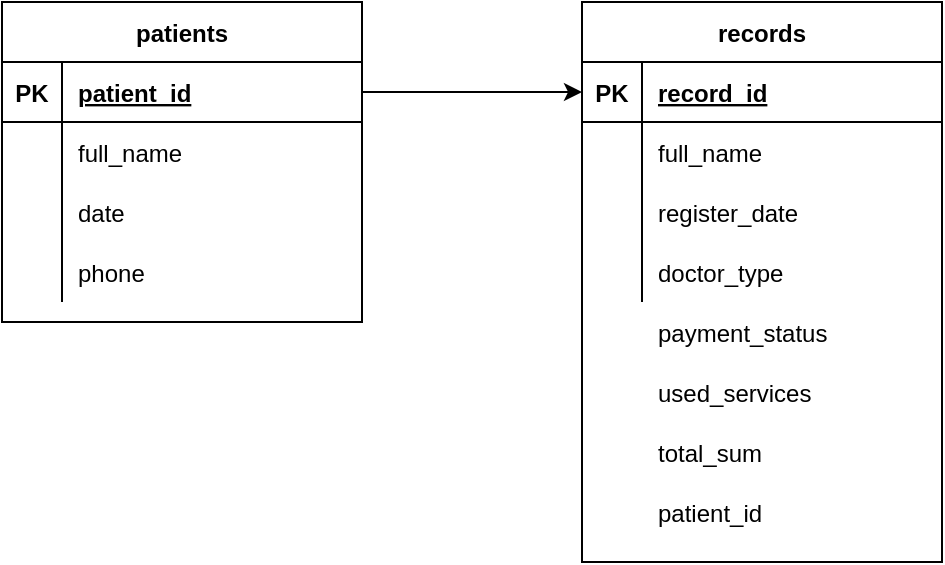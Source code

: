 <mxfile version="14.4.2" type="device"><diagram id="CdoJsWb1ZlfdStSLQ685" name="Page-1"><mxGraphModel dx="1038" dy="547" grid="1" gridSize="10" guides="1" tooltips="1" connect="1" arrows="1" fold="1" page="1" pageScale="1" pageWidth="850" pageHeight="1100" math="0" shadow="0"><root><mxCell id="0"/><mxCell id="1" parent="0"/><mxCell id="jp_eNP6MuZmr36mpoB3b-5" value="patients" style="shape=table;startSize=30;container=1;collapsible=1;childLayout=tableLayout;fixedRows=1;rowLines=0;fontStyle=1;align=center;resizeLast=1;" parent="1" vertex="1"><mxGeometry x="70" y="100" width="180" height="160" as="geometry"/></mxCell><mxCell id="jp_eNP6MuZmr36mpoB3b-6" value="" style="shape=partialRectangle;collapsible=0;dropTarget=0;pointerEvents=0;fillColor=none;top=0;left=0;bottom=1;right=0;points=[[0,0.5],[1,0.5]];portConstraint=eastwest;" parent="jp_eNP6MuZmr36mpoB3b-5" vertex="1"><mxGeometry y="30" width="180" height="30" as="geometry"/></mxCell><mxCell id="jp_eNP6MuZmr36mpoB3b-7" value="PK" style="shape=partialRectangle;connectable=0;fillColor=none;top=0;left=0;bottom=0;right=0;fontStyle=1;overflow=hidden;" parent="jp_eNP6MuZmr36mpoB3b-6" vertex="1"><mxGeometry width="30" height="30" as="geometry"/></mxCell><mxCell id="jp_eNP6MuZmr36mpoB3b-8" value="patient_id" style="shape=partialRectangle;connectable=0;fillColor=none;top=0;left=0;bottom=0;right=0;align=left;spacingLeft=6;fontStyle=5;overflow=hidden;" parent="jp_eNP6MuZmr36mpoB3b-6" vertex="1"><mxGeometry x="30" width="150" height="30" as="geometry"/></mxCell><mxCell id="jp_eNP6MuZmr36mpoB3b-9" value="" style="shape=partialRectangle;collapsible=0;dropTarget=0;pointerEvents=0;fillColor=none;top=0;left=0;bottom=0;right=0;points=[[0,0.5],[1,0.5]];portConstraint=eastwest;" parent="jp_eNP6MuZmr36mpoB3b-5" vertex="1"><mxGeometry y="60" width="180" height="30" as="geometry"/></mxCell><mxCell id="jp_eNP6MuZmr36mpoB3b-10" value="" style="shape=partialRectangle;connectable=0;fillColor=none;top=0;left=0;bottom=0;right=0;editable=1;overflow=hidden;" parent="jp_eNP6MuZmr36mpoB3b-9" vertex="1"><mxGeometry width="30" height="30" as="geometry"/></mxCell><mxCell id="jp_eNP6MuZmr36mpoB3b-11" value="full_name" style="shape=partialRectangle;connectable=0;fillColor=none;top=0;left=0;bottom=0;right=0;align=left;spacingLeft=6;overflow=hidden;" parent="jp_eNP6MuZmr36mpoB3b-9" vertex="1"><mxGeometry x="30" width="150" height="30" as="geometry"/></mxCell><mxCell id="jp_eNP6MuZmr36mpoB3b-12" value="" style="shape=partialRectangle;collapsible=0;dropTarget=0;pointerEvents=0;fillColor=none;top=0;left=0;bottom=0;right=0;points=[[0,0.5],[1,0.5]];portConstraint=eastwest;" parent="jp_eNP6MuZmr36mpoB3b-5" vertex="1"><mxGeometry y="90" width="180" height="30" as="geometry"/></mxCell><mxCell id="jp_eNP6MuZmr36mpoB3b-13" value="" style="shape=partialRectangle;connectable=0;fillColor=none;top=0;left=0;bottom=0;right=0;editable=1;overflow=hidden;" parent="jp_eNP6MuZmr36mpoB3b-12" vertex="1"><mxGeometry width="30" height="30" as="geometry"/></mxCell><mxCell id="jp_eNP6MuZmr36mpoB3b-14" value="date" style="shape=partialRectangle;connectable=0;fillColor=none;top=0;left=0;bottom=0;right=0;align=left;spacingLeft=6;overflow=hidden;" parent="jp_eNP6MuZmr36mpoB3b-12" vertex="1"><mxGeometry x="30" width="150" height="30" as="geometry"/></mxCell><mxCell id="jp_eNP6MuZmr36mpoB3b-15" value="" style="shape=partialRectangle;collapsible=0;dropTarget=0;pointerEvents=0;fillColor=none;top=0;left=0;bottom=0;right=0;points=[[0,0.5],[1,0.5]];portConstraint=eastwest;" parent="jp_eNP6MuZmr36mpoB3b-5" vertex="1"><mxGeometry y="120" width="180" height="30" as="geometry"/></mxCell><mxCell id="jp_eNP6MuZmr36mpoB3b-16" value="" style="shape=partialRectangle;connectable=0;fillColor=none;top=0;left=0;bottom=0;right=0;editable=1;overflow=hidden;" parent="jp_eNP6MuZmr36mpoB3b-15" vertex="1"><mxGeometry width="30" height="30" as="geometry"/></mxCell><mxCell id="jp_eNP6MuZmr36mpoB3b-17" value="phone" style="shape=partialRectangle;connectable=0;fillColor=none;top=0;left=0;bottom=0;right=0;align=left;spacingLeft=6;overflow=hidden;" parent="jp_eNP6MuZmr36mpoB3b-15" vertex="1"><mxGeometry x="30" width="150" height="30" as="geometry"/></mxCell><mxCell id="jp_eNP6MuZmr36mpoB3b-18" value="records" style="shape=table;startSize=30;container=1;collapsible=1;childLayout=tableLayout;fixedRows=1;rowLines=0;fontStyle=1;align=center;resizeLast=1;" parent="1" vertex="1"><mxGeometry x="360" y="100" width="180" height="280" as="geometry"/></mxCell><mxCell id="jp_eNP6MuZmr36mpoB3b-19" value="" style="shape=partialRectangle;collapsible=0;dropTarget=0;pointerEvents=0;fillColor=none;top=0;left=0;bottom=1;right=0;points=[[0,0.5],[1,0.5]];portConstraint=eastwest;" parent="jp_eNP6MuZmr36mpoB3b-18" vertex="1"><mxGeometry y="30" width="180" height="30" as="geometry"/></mxCell><mxCell id="jp_eNP6MuZmr36mpoB3b-20" value="PK" style="shape=partialRectangle;connectable=0;fillColor=none;top=0;left=0;bottom=0;right=0;fontStyle=1;overflow=hidden;" parent="jp_eNP6MuZmr36mpoB3b-19" vertex="1"><mxGeometry width="30" height="30" as="geometry"/></mxCell><mxCell id="jp_eNP6MuZmr36mpoB3b-21" value="record_id" style="shape=partialRectangle;connectable=0;fillColor=none;top=0;left=0;bottom=0;right=0;align=left;spacingLeft=6;fontStyle=5;overflow=hidden;" parent="jp_eNP6MuZmr36mpoB3b-19" vertex="1"><mxGeometry x="30" width="150" height="30" as="geometry"/></mxCell><mxCell id="jp_eNP6MuZmr36mpoB3b-22" value="" style="shape=partialRectangle;collapsible=0;dropTarget=0;pointerEvents=0;fillColor=none;top=0;left=0;bottom=0;right=0;points=[[0,0.5],[1,0.5]];portConstraint=eastwest;" parent="jp_eNP6MuZmr36mpoB3b-18" vertex="1"><mxGeometry y="60" width="180" height="30" as="geometry"/></mxCell><mxCell id="jp_eNP6MuZmr36mpoB3b-23" value="" style="shape=partialRectangle;connectable=0;fillColor=none;top=0;left=0;bottom=0;right=0;editable=1;overflow=hidden;" parent="jp_eNP6MuZmr36mpoB3b-22" vertex="1"><mxGeometry width="30" height="30" as="geometry"/></mxCell><mxCell id="jp_eNP6MuZmr36mpoB3b-24" value="full_name" style="shape=partialRectangle;connectable=0;fillColor=none;top=0;left=0;bottom=0;right=0;align=left;spacingLeft=6;overflow=hidden;" parent="jp_eNP6MuZmr36mpoB3b-22" vertex="1"><mxGeometry x="30" width="150" height="30" as="geometry"/></mxCell><mxCell id="jp_eNP6MuZmr36mpoB3b-25" value="" style="shape=partialRectangle;collapsible=0;dropTarget=0;pointerEvents=0;fillColor=none;top=0;left=0;bottom=0;right=0;points=[[0,0.5],[1,0.5]];portConstraint=eastwest;" parent="jp_eNP6MuZmr36mpoB3b-18" vertex="1"><mxGeometry y="90" width="180" height="30" as="geometry"/></mxCell><mxCell id="jp_eNP6MuZmr36mpoB3b-26" value="" style="shape=partialRectangle;connectable=0;fillColor=none;top=0;left=0;bottom=0;right=0;editable=1;overflow=hidden;" parent="jp_eNP6MuZmr36mpoB3b-25" vertex="1"><mxGeometry width="30" height="30" as="geometry"/></mxCell><mxCell id="jp_eNP6MuZmr36mpoB3b-27" value="register_date" style="shape=partialRectangle;connectable=0;fillColor=none;top=0;left=0;bottom=0;right=0;align=left;spacingLeft=6;overflow=hidden;" parent="jp_eNP6MuZmr36mpoB3b-25" vertex="1"><mxGeometry x="30" width="150" height="30" as="geometry"/></mxCell><mxCell id="jp_eNP6MuZmr36mpoB3b-28" value="" style="shape=partialRectangle;collapsible=0;dropTarget=0;pointerEvents=0;fillColor=none;top=0;left=0;bottom=0;right=0;points=[[0,0.5],[1,0.5]];portConstraint=eastwest;" parent="jp_eNP6MuZmr36mpoB3b-18" vertex="1"><mxGeometry y="120" width="180" height="30" as="geometry"/></mxCell><mxCell id="jp_eNP6MuZmr36mpoB3b-29" value="" style="shape=partialRectangle;connectable=0;fillColor=none;top=0;left=0;bottom=0;right=0;editable=1;overflow=hidden;" parent="jp_eNP6MuZmr36mpoB3b-28" vertex="1"><mxGeometry width="30" height="30" as="geometry"/></mxCell><mxCell id="jp_eNP6MuZmr36mpoB3b-30" value="doctor_type" style="shape=partialRectangle;connectable=0;fillColor=none;top=0;left=0;bottom=0;right=0;align=left;spacingLeft=6;overflow=hidden;" parent="jp_eNP6MuZmr36mpoB3b-28" vertex="1"><mxGeometry x="30" width="150" height="30" as="geometry"/></mxCell><mxCell id="jp_eNP6MuZmr36mpoB3b-31" value="payment_status" style="shape=partialRectangle;connectable=0;fillColor=none;top=0;left=0;bottom=0;right=0;align=left;spacingLeft=6;overflow=hidden;" parent="1" vertex="1"><mxGeometry x="390" y="250" width="150" height="30" as="geometry"/></mxCell><mxCell id="jp_eNP6MuZmr36mpoB3b-32" value="used_services" style="shape=partialRectangle;connectable=0;fillColor=none;top=0;left=0;bottom=0;right=0;align=left;spacingLeft=6;overflow=hidden;" parent="1" vertex="1"><mxGeometry x="390" y="280" width="150" height="30" as="geometry"/></mxCell><mxCell id="jp_eNP6MuZmr36mpoB3b-33" value="total_sum" style="shape=partialRectangle;connectable=0;fillColor=none;top=0;left=0;bottom=0;right=0;align=left;spacingLeft=6;overflow=hidden;" parent="1" vertex="1"><mxGeometry x="390" y="310" width="150" height="30" as="geometry"/></mxCell><mxCell id="jp_eNP6MuZmr36mpoB3b-35" style="edgeStyle=orthogonalEdgeStyle;rounded=0;orthogonalLoop=1;jettySize=auto;html=1;exitX=1;exitY=0.5;exitDx=0;exitDy=0;entryX=0;entryY=0.5;entryDx=0;entryDy=0;" parent="1" source="jp_eNP6MuZmr36mpoB3b-6" target="jp_eNP6MuZmr36mpoB3b-19" edge="1"><mxGeometry relative="1" as="geometry"/></mxCell><mxCell id="lh54oiphMc1cTuSZgpWM-1" value="patient_id" style="shape=partialRectangle;connectable=0;fillColor=none;top=0;left=0;bottom=0;right=0;align=left;spacingLeft=6;overflow=hidden;" vertex="1" parent="1"><mxGeometry x="390" y="340" width="150" height="30" as="geometry"/></mxCell></root></mxGraphModel></diagram></mxfile>
